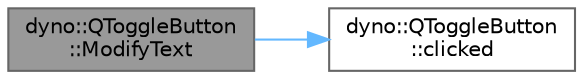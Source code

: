 digraph "dyno::QToggleButton::ModifyText"
{
 // LATEX_PDF_SIZE
  bgcolor="transparent";
  edge [fontname=Helvetica,fontsize=10,labelfontname=Helvetica,labelfontsize=10];
  node [fontname=Helvetica,fontsize=10,shape=box,height=0.2,width=0.4];
  rankdir="LR";
  Node1 [id="Node000001",label="dyno::QToggleButton\l::ModifyText",height=0.2,width=0.4,color="gray40", fillcolor="grey60", style="filled", fontcolor="black",tooltip=" "];
  Node1 -> Node2 [id="edge1_Node000001_Node000002",color="steelblue1",style="solid",tooltip=" "];
  Node2 [id="Node000002",label="dyno::QToggleButton\l::clicked",height=0.2,width=0.4,color="grey40", fillcolor="white", style="filled",URL="$classdyno_1_1_q_toggle_button.html#ab7fcf1b3732245d0fb4a301cc9e3de0c",tooltip=" "];
}
